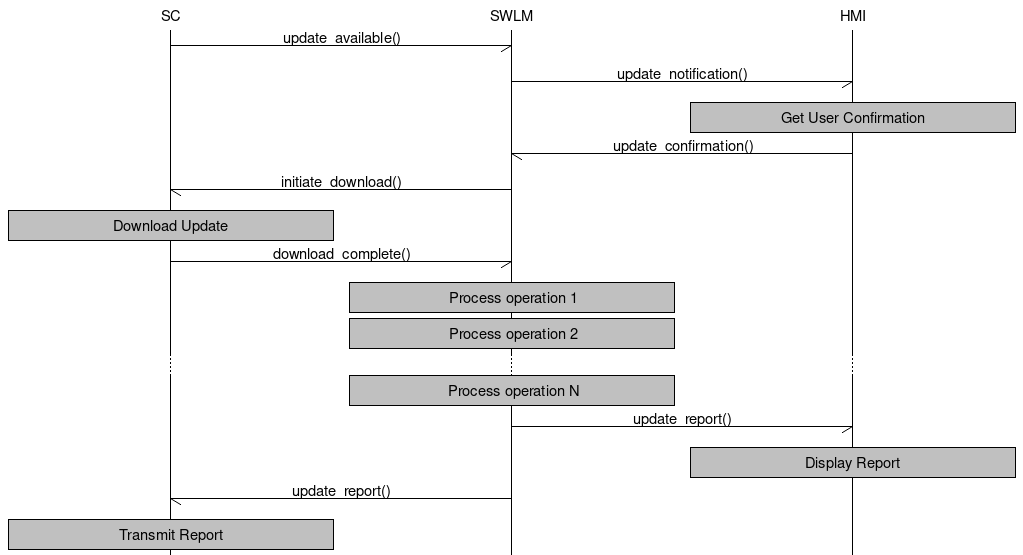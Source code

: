 #
#
# Sequence diagram description
#
# The sequence diagram description below is translated to
# a PNG image by mscgen (http://www.mcternan.me.uk/mscgen/)
# 
# Recompile updated diagrams to a png image with:
#  
#   mscgen -T png swm.msc
#

msc {
  width="1024";
  "SC",  "SWLM", "HMI";
  "SC" -> "SWLM" [  label = "update_available()" ];
  "SWLM" -> "HMI" [ label = "update_notification()" ];
  "HMI" box "HMI" [ textbgcolour="silver", label = "Get User Confirmation" ];
  "HMI" -> "SWLM" [ label = "update_confirmation()" ];
  "SWLM" -> "SC" [ label = "initiate_download()" ];
  "SC" box "SC" [ textbgcolour="silver", label = "Download Update" ];
  "SC" -> "SWLM" [ label = "download_complete()" ];
  "SWLM" box "SWLM" [ textbgcolour="silver", label = " Process operation 1" ];
  "SWLM" box "SWLM" [ textbgcolour="silver", label = " Process operation 2" ];
  ...;
  "SWLM" box "SWLM" [ textbgcolour="silver", label = " Process operation N" ];
  "SWLM" -> "HMI"  [ label = "update_report()" ];
  "HMI" box "HMI" [ textbgcolour="silver", label = "Display Report" ];
  "SWLM" -> "SC"  [ label = "update_report()" ];
  "SC" box "SC" [ textbgcolour="silver", label = "Transmit Report" ];
}
